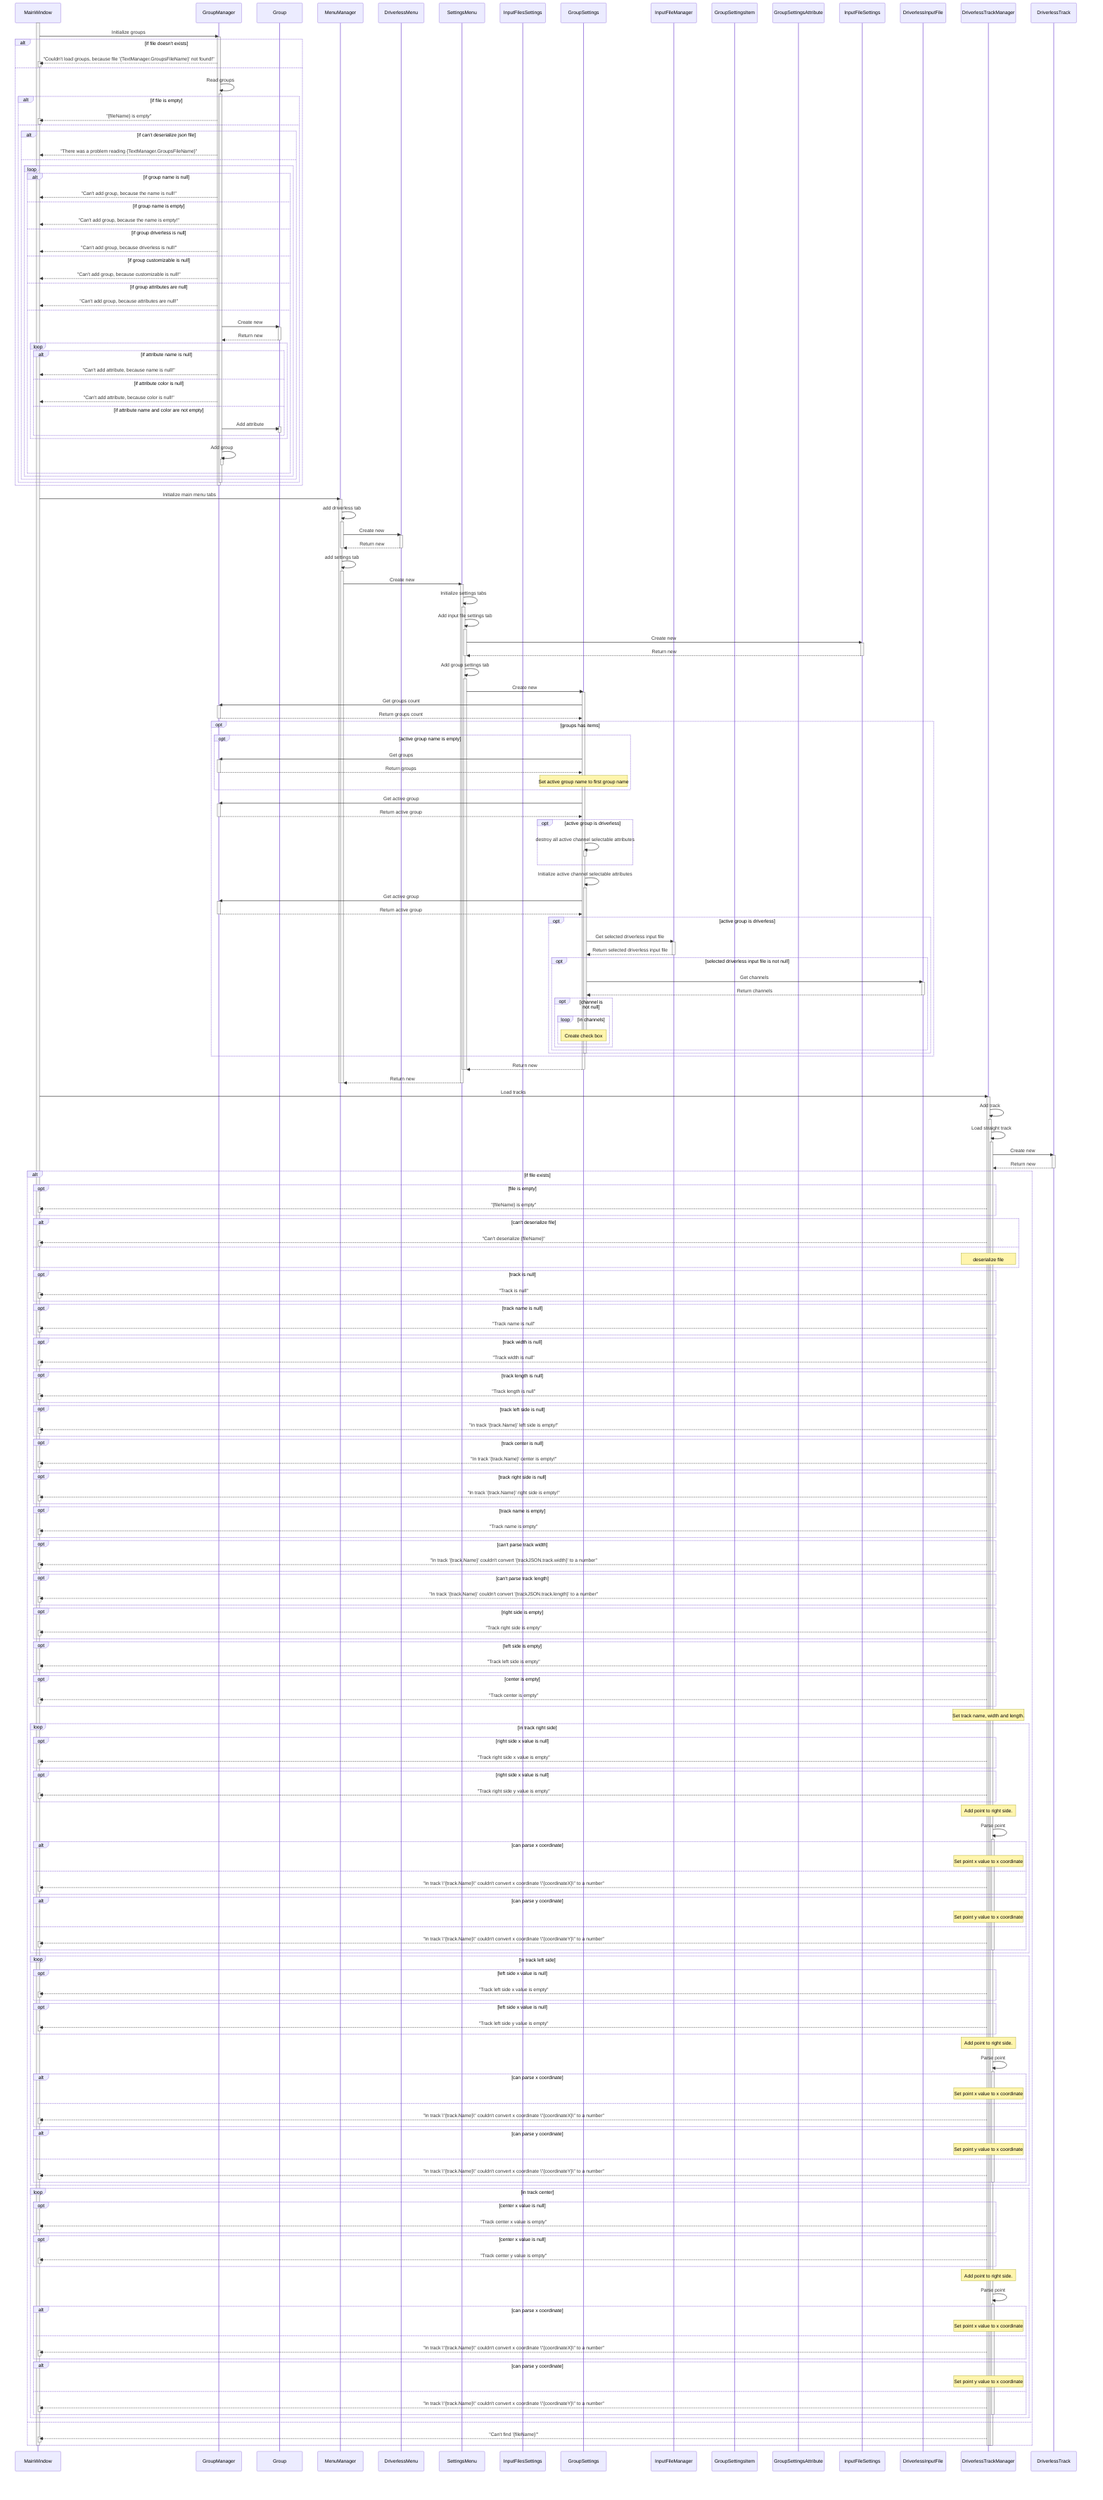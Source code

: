 sequenceDiagram
  participant MainWindow
  participant GroupManager
  participant Group
  participant MenuManager
  participant DriverlessMenu
  participant SettingsMenu
  participant InputFilesSettings
  participant GroupSettings
  participant InputFileManager
  participant GroupSettingsItem
  participant GroupSettingsAttribute

  activate MainWindow
    MainWindow ->> GroupManager: Initialize groups
    activate GroupManager
      %% GroupManager - row 26
      alt if file doesn't exists
        %% GroupManager - row 27
        GroupManager -->> MainWindow: "Couldn't load groups, because file '{TextManager.GroupsFileName}' not found!"
        activate MainWindow
        deactivate MainWindow
      else
        %% GroupManager - row 31
        GroupManager->>GroupManager: Read groups
        activate GroupManager
          %% GroupManager - row 40
          alt if file is empty
            GroupManager -->> MainWindow: "{fileName} is empty"
            activate MainWindow
            deactivate MainWindow
          else
            %% GroupManager - row 47		
            alt if can't deserialize json file
              GroupManager -->> MainWindow: "There was a problem reading {TextManager.GroupsFileName}"
            else
              %% GroupManager - row 51
              loop
                %% GroupManager - row 53
                alt if group name is null
                  GroupManager -->> MainWindow: "Can't add group, because the name is null!"
                %% GroupManager - row 58
                else if group name is empty
                  GroupManager -->> MainWindow: "Can't add group, because the name is empty!"
                %% GroupManager - row 63
                else if group driverless is null
                  GroupManager -->> MainWindow: "Can't add group, because driverless is null!"
                %% GroupManager - row 68
                else if group customizable is null
                  GroupManager -->> MainWindow: "Can't add group, because customizable is null!"
                %% GroupManager - row 73
                else if group attributes are null
                  GroupManager -->> MainWindow: "Can't add group, because attributes are null!"
                else
                  %% GroupManager - row 79
                  GroupManager ->> Group: Create new
                  activate Group
                    Group -->> GroupManager: Return new
                  deactivate Group

                  %% GroupManager - row 85
                  loop
                    %% GroupManager - row 90
                    alt if attribute name is null
                      GroupManager -->> MainWindow: "Can't add attribute, because name is null!"
                    %% GroupManager - row 95
                    else if attribute color is null
                      GroupManager -->> MainWindow: "Can't add attribute, because color is null!"
                    %% GroupManager - row 103
                    else if attribute name and color are not empty
                      %% GroupManager - row 106
                      GroupManager ->> Group: Add attribute
                        activate Group
                        deactivate Group
                    end
                  end
                  
                  %% GroupManager - row 110
                  GroupManager ->> GroupManager: Add group
                  activate GroupManager
                  deactivate GroupManager
                end
              end
            end
          end

        deactivate GroupManager
      end
    deactivate GroupManager

    MainWindow ->> MenuManager: Initialize main menu tabs
    activate MenuManager
      MenuManager ->> MenuManager: add driverless tab
      activate MenuManager
        MenuManager ->> DriverlessMenu: Create new
        activate DriverlessMenu
          DriverlessMenu -->> MenuManager: Return new
        deactivate DriverlessMenu
      deactivate MenuManager

      MenuManager ->> MenuManager: add settings tab
      activate MenuManager
        MenuManager ->> SettingsMenu: Create new
          activate SettingsMenu
            SettingsMenu ->> SettingsMenu: Initialize settings tabs
            activate SettingsMenu
              SettingsMenu ->> SettingsMenu: Add input file settings tab
              activate SettingsMenu
                SettingsMenu ->> InputFileSettings: Create new
                activate InputFileSettings
                  InputFileSettings -->> SettingsMenu: Return new
                deactivate InputFileSettings
              deactivate SettingsMenu

              SettingsMenu ->> SettingsMenu: Add group settings tab
              activate SettingsMenu
                SettingsMenu ->> GroupSettings: Create new
                activate GroupSettings
                  %% GroupSettings - row 51
                  GroupSettings ->> GroupManager: Get groups count
                  activate GroupManager
                    GroupManager -->> GroupSettings: Return groups count
                  deactivate GroupManager

                  %% GroupSettings - row 51
                  opt groups has items
                    %% GroupSettings - row 53
                    opt active group name is empty
                      GroupSettings ->> GroupManager: Get groups
                      activate GroupManager
                        GroupManager -->> GroupSettings: Return groups
                      deactivate GroupManager

                      Note over GroupSettings: Set active group name to first group name
                    end
                  
                    %% GroupSettings - row 58
                    GroupSettings ->> GroupManager: Get active group
                    activate GroupManager
                      GroupManager -->> GroupSettings: Return active group
                    deactivate GroupManager

                    %% GroupSettings - row 58
                    opt active group is driverless
                      %% GroupSettings - row 60
                      GroupSettings ->> GroupSettings: destroy all active channel selectable attributes
                      activate GroupSettings
                      deactivate GroupSettings
                    end 

                    %% GroupSettings - row 63
                    GroupSettings ->> GroupSettings: Initialize active channel selectable attributes
                    activate GroupSettings
                      %% GroupSettings - row 101
                      GroupSettings ->> GroupManager: Get active group
                      activate GroupManager
                        GroupManager -->> GroupSettings: Return active group
                      deactivate GroupManager

                      %% GroupSettings - row 101
                      opt active group is driverless
                        %% GroupSettings - row 103
                        GroupSettings ->> InputFileManager: Get selected driverless input file
                        activate InputFileManager
                          InputFileManager -->> GroupSettings: Return selected driverless input file
                        deactivate InputFileManager

                        %% GroupSettings - row 104
                        opt selected driverless input file is not null
                          %% GroupSettings - row 106
                          GroupSettings ->> DriverlessInputFile: Get channels
                          activate DriverlessInputFile
                            DriverlessInputFile -->> GroupSettings: Return channels
                          deactivate DriverlessInputFile

                          %% GroupSettings - row 107
                          opt channel is not null
                            %% GroupSettings - row 114
                            loop in channels
                              Note over GroupSettings: Create check box
                            end
                          end
                        end
                      end
                    deactivate GroupSettings
                  end

                  GroupSettings -->> SettingsMenu: Return new
                deactivate GroupSettings
              deactivate SettingsMenu
            deactivate SettingsMenu

            SettingsMenu -->> MenuManager: Return new
          deactivate SettingsMenu
      deactivate MenuManager
    deactivate MenuManager

    MainWindow ->> DriverlessTrackManager: Load tracks
    activate DriverlessTrackManager
      %% DriverlessTrackManager - row 26
      DriverlessTrackManager ->> DriverlessTrackManager: Add track
      activate DriverlessTrackManager
        DriverlessTrackManager ->> DriverlessTrackManager: Load straight track
        activate DriverlessTrackManager
          %% DriverlessTrackManager - row 54
          DriverlessTrackManager ->> DriverlessTrack: Create new
          activate DriverlessTrack
            DriverlessTrack -->> DriverlessTrackManager: Return new
          deactivate DriverlessTrack

          %% DriverlessTrackManager - row 56
          alt if file exists
            %% DriverlessTrackManager - row 58
            opt file is empty
              DriverlessTrackManager -->> MainWindow: "{fileName} is empty"
              activate MainWindow
              deactivate MainWindow
            end

            %% DriverlessTrackManager - row 67
            alt can't deserialize file
              DriverlessTrackManager -->> MainWindow: "Can't deserialize {fileName}"
              activate MainWindow
              deactivate MainWindow
            else
              Note over DriverlessTrackManager: deserialize file
            end

            %% DriverlessTrackManager - row 76
            opt track is null
              DriverlessTrackManager -->> MainWindow: "Track is null"
              activate MainWindow
              deactivate MainWindow
            end

            %% DriverlessTrackManager - row 81
            opt track name is null
              DriverlessTrackManager -->> MainWindow: "Track name is null"
              activate MainWindow
              deactivate MainWindow
            end

            %% DriverlessTrackManager - row 86
            opt track width is null
              DriverlessTrackManager -->> MainWindow: "Track width is null"
              activate MainWindow
              deactivate MainWindow
            end

            %% DriverlessTrackManager - row 91
            opt track length is null
              DriverlessTrackManager -->> MainWindow: "Track length is null"
              activate MainWindow
              deactivate MainWindow
            end

            %% DriverlessTrackManager - row 96
            opt track left side is null
              DriverlessTrackManager -->> MainWindow: "In track '{track.Name}' left side is empty!"
              activate MainWindow
              deactivate MainWindow
            end

            %% DriverlessTrackManager - row 101
            opt track center is null
              DriverlessTrackManager -->> MainWindow: "In track '{track.Name}' center is empty!"
              activate MainWindow
              deactivate MainWindow
            end

            %% DriverlessTrackManager - row 106
            opt track right side is null
              DriverlessTrackManager -->> MainWindow: "In track '{track.Name}' right side is empty!"
              activate MainWindow
              deactivate MainWindow
            end

            %% DriverlessTrackManager - row 111
            opt track name is empty
              DriverlessTrackManager -->> MainWindow: "Track name is empty"
              activate MainWindow
              deactivate MainWindow
            end

            %% DriverlessTrackManager - row 116
            opt can't parse track width
              DriverlessTrackManager -->> MainWindow: "In track '{track.Name}' couldn't convert '{trackJSON.track.width}' to a number"
              activate MainWindow
              deactivate MainWindow
            end

            %% DriverlessTrackManager - row 121
            opt can't parse track length
              DriverlessTrackManager -->> MainWindow: "In track '{track.Name}' couldn't convert '{trackJSON.track.length}' to a number"
              activate MainWindow
              deactivate MainWindow
            end

            %% DriverlessTrackManager - row 126
            opt right side is empty
              DriverlessTrackManager -->> MainWindow: "Track right side is empty"
              activate MainWindow
              deactivate MainWindow
            end

            %% DriverlessTrackManager - row 131
            opt left side is empty
              DriverlessTrackManager -->> MainWindow: "Track left side is empty"
              activate MainWindow
              deactivate MainWindow
            end

            %% DriverlessTrackManager - row 136
            opt center is empty
              DriverlessTrackManager -->> MainWindow: "Track center is empty"
              activate MainWindow
              deactivate MainWindow
            end

            Note over DriverlessTrackManager: Set track name, width and length.

            %% DriverlessTrackManager - row 145
            loop in track right side
              %% DriverlessTrackManager - row 147
              opt right side x value is null
                DriverlessTrackManager -->> MainWindow: "Track right side x value is empty"
                activate MainWindow
                deactivate MainWindow
              end

              %% DriverlessTrackManager - row 152
              opt right side x value is null
                DriverlessTrackManager -->> MainWindow: "Track right side y value is empty"
                activate MainWindow
                deactivate MainWindow
              end

              %% DriverlessTrackManager - row 157
              Note over DriverlessTrackManager: Add point to right side.

              %% DriverlessTrackManager - row 157
              DriverlessTrackManager ->> DriverlessTrackManager: Parse point
              activate DriverlessTrackManager
                %% DriverlessTrackManager - row 225
                alt can parse x coordinate
                  Note over DriverlessTrackManager: Set point x value to x coordinate
                else
                  DriverlessTrackManager -->> MainWindow: "In track \"{track.Name}\" couldn't convert x coordinate \"{coordinateX}\" to a number"
                  activate MainWindow
                  deactivate MainWindow
                end

                %% DriverlessTrackManager - row 234
                alt can parse y coordinate
                  Note over DriverlessTrackManager: Set point y value to x coordinate
                else
                  DriverlessTrackManager -->> MainWindow: "In track \"{track.Name}\" couldn't convert x coordinate \"{coordinateY}\" to a number"
                  activate MainWindow
                  deactivate MainWindow
                end
              deactivate DriverlessTrackManager
            end

            %% DriverlessTrackManager - row 160
            loop in track left side
              %% DriverlessTrackManager - row 160
              opt left side x value is null
                DriverlessTrackManager -->> MainWindow: "Track left side x value is empty"
                activate MainWindow
                deactivate MainWindow
              end

              %% DriverlessTrackManager - row 167
              opt left side x value is null
                DriverlessTrackManager -->> MainWindow: "Track left side y value is empty"
                activate MainWindow
                deactivate MainWindow
              end

              %% DriverlessTrackManager - row 157
              Note over DriverlessTrackManager: Add point to right side.

              %% DriverlessTrackManager - row 172
              DriverlessTrackManager ->> DriverlessTrackManager: Parse point
              activate DriverlessTrackManager
                %% DriverlessTrackManager - row 225
                alt can parse x coordinate
                  Note over DriverlessTrackManager: Set point x value to x coordinate
                else
                  DriverlessTrackManager -->> MainWindow: "In track \"{track.Name}\" couldn't convert x coordinate \"{coordinateX}\" to a number"
                  activate MainWindow
                  deactivate MainWindow
                end

                %% DriverlessTrackManager - row 234
                alt can parse y coordinate
                  Note over DriverlessTrackManager: Set point y value to x coordinate
                else
                  DriverlessTrackManager -->> MainWindow: "In track \"{track.Name}\" couldn't convert x coordinate \"{coordinateY}\" to a number"
                  activate MainWindow
                  deactivate MainWindow
                end
              deactivate DriverlessTrackManager
            end

            %% DriverlessTrackManager - row 175
            loop in track center
              %% DriverlessTrackManager - row 177
              opt center x value is null
                DriverlessTrackManager -->> MainWindow: "Track center x value is empty"
                activate MainWindow
                deactivate MainWindow
              end

              %% DriverlessTrackManager - row 182
              opt center x value is null
                DriverlessTrackManager -->> MainWindow: "Track center y value is empty"
                activate MainWindow
                deactivate MainWindow
              end

              %% DriverlessTrackManager - row 157
              Note over DriverlessTrackManager: Add point to right side.

              %% DriverlessTrackManager - row 187
              DriverlessTrackManager ->> DriverlessTrackManager: Parse point
              activate DriverlessTrackManager
                %% DriverlessTrackManager - row 225
                alt can parse x coordinate
                  Note over DriverlessTrackManager: Set point x value to x coordinate
                else
                  DriverlessTrackManager -->> MainWindow: "In track \"{track.Name}\" couldn't convert x coordinate \"{coordinateX}\" to a number"
                  activate MainWindow
                  deactivate MainWindow
                end

                %% DriverlessTrackManager - row 234
                alt can parse y coordinate
                  Note over DriverlessTrackManager: Set point y value to x coordinate
                else
                  DriverlessTrackManager -->> MainWindow: "In track \"{track.Name}\" couldn't convert x coordinate \"{coordinateY}\" to a number"
                  activate MainWindow
                  deactivate MainWindow
                end
              deactivate DriverlessTrackManager
            end

          else
            DriverlessTrackManager -->> MainWindow: "Can't find '{fileName}'"
            activate MainWindow
            deactivate MainWindow
          end
          
        deactivate DriverlessTrackManager
      deactivate DriverlessTrackManager
    deactivate DriverlessTrackManager

  deactivate MainWindow